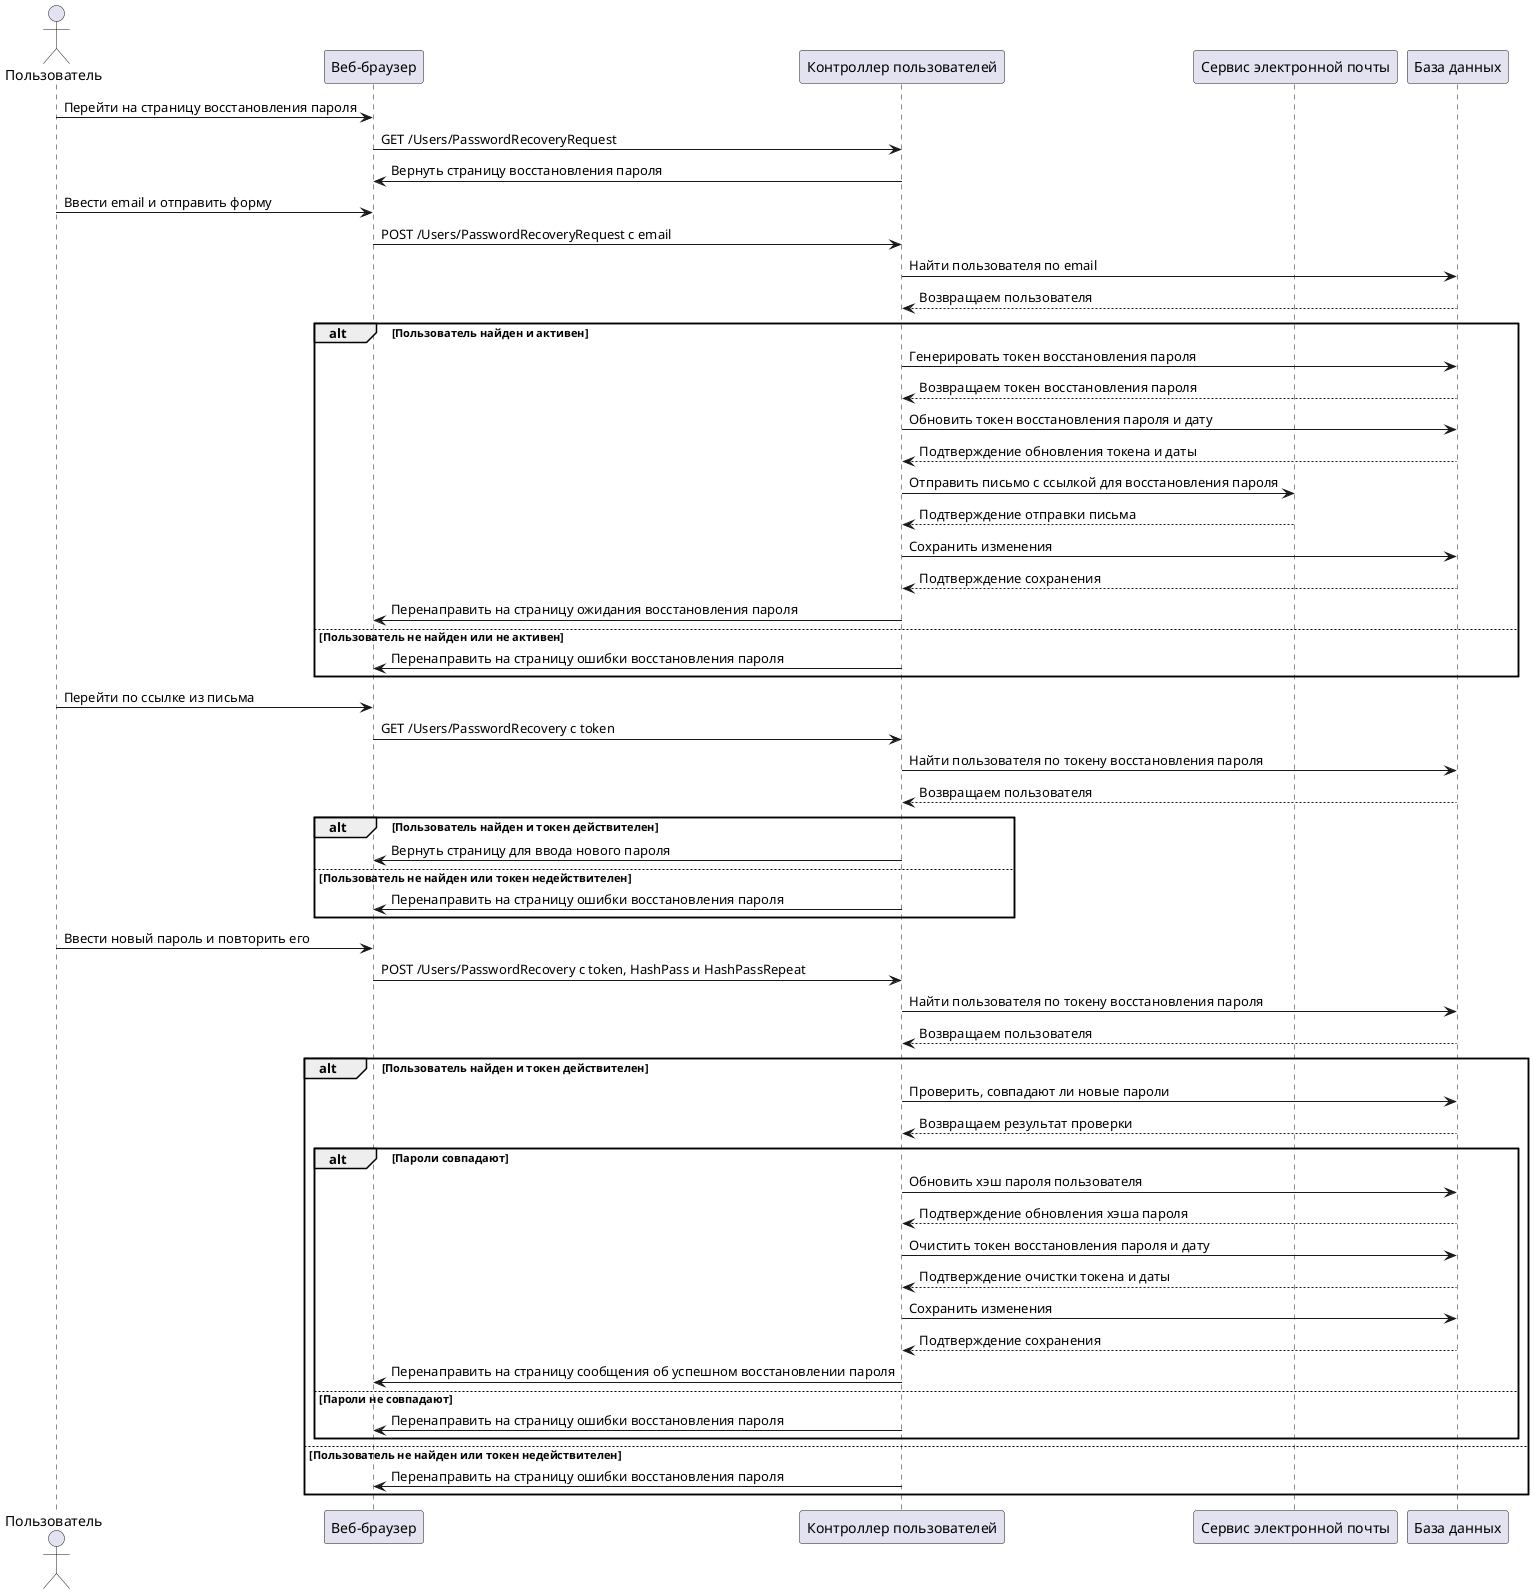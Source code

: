 @startuml PasswordRecovery
actor Пользователь as User
participant "Веб-браузер" as Browser
participant "Контроллер пользователей" as UC
participant "Сервис электронной почты" as MS
participant "База данных" as DB

User -> Browser: Перейти на страницу восстановления пароля
Browser -> UC: GET /Users/PasswordRecoveryRequest
UC -> Browser: Вернуть страницу восстановления пароля

User -> Browser: Ввести email и отправить форму
Browser -> UC: POST /Users/PasswordRecoveryRequest с email

UC -> DB: Найти пользователя по email
DB --> UC: Возвращаем пользователя

alt Пользователь найден и активен
    UC -> DB: Генерировать токен восстановления пароля
    DB --> UC: Возвращаем токен восстановления пароля

    UC -> DB: Обновить токен восстановления пароля и дату
    DB --> UC: Подтверждение обновления токена и даты

    UC -> MS: Отправить письмо с ссылкой для восстановления пароля
    MS --> UC: Подтверждение отправки письма


    UC -> DB: Сохранить изменения
    DB --> UC: Подтверждение сохранения

    UC -> Browser: Перенаправить на страницу ожидания восстановления пароля
else Пользователь не найден или не активен
    UC -> Browser: Перенаправить на страницу ошибки восстановления пароля
end

User -> Browser: Перейти по ссылке из письма
Browser -> UC: GET /Users/PasswordRecovery с token

UC -> DB: Найти пользователя по токену восстановления пароля
DB --> UC: Возвращаем пользователя

alt Пользователь найден и токен действителен
    UC -> Browser: Вернуть страницу для ввода нового пароля
else Пользователь не найден или токен недействителен
    UC -> Browser: Перенаправить на страницу ошибки восстановления пароля
end

User -> Browser: Ввести новый пароль и повторить его
Browser -> UC: POST /Users/PasswordRecovery с token, HashPass и HashPassRepeat

UC -> DB: Найти пользователя по токену восстановления пароля
DB --> UC: Возвращаем пользователя

alt Пользователь найден и токен действителен
    UC -> DB: Проверить, совпадают ли новые пароли
    DB --> UC: Возвращаем результат проверки

    alt Пароли совпадают
        UC -> DB: Обновить хэш пароля пользователя
        DB --> UC: Подтверждение обновления хэша пароля

        UC -> DB: Очистить токен восстановления пароля и дату
        DB --> UC: Подтверждение очистки токена и даты

        UC -> DB: Сохранить изменения
        DB --> UC: Подтверждение сохранения

        UC -> Browser: Перенаправить на страницу сообщения об успешном восстановлении пароля
    else Пароли не совпадают
        UC -> Browser: Перенаправить на страницу ошибки восстановления пароля
    end
else Пользователь не найден или токен недействителен
    UC -> Browser: Перенаправить на страницу ошибки восстановления пароля
end
@enduml